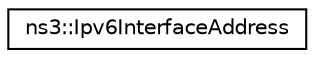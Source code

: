 digraph "Graphical Class Hierarchy"
{
 // LATEX_PDF_SIZE
  edge [fontname="Helvetica",fontsize="10",labelfontname="Helvetica",labelfontsize="10"];
  node [fontname="Helvetica",fontsize="10",shape=record];
  rankdir="LR";
  Node0 [label="ns3::Ipv6InterfaceAddress",height=0.2,width=0.4,color="black", fillcolor="white", style="filled",URL="$classns3_1_1_ipv6_interface_address.html",tooltip="IPv6 address associated with an interface."];
}
